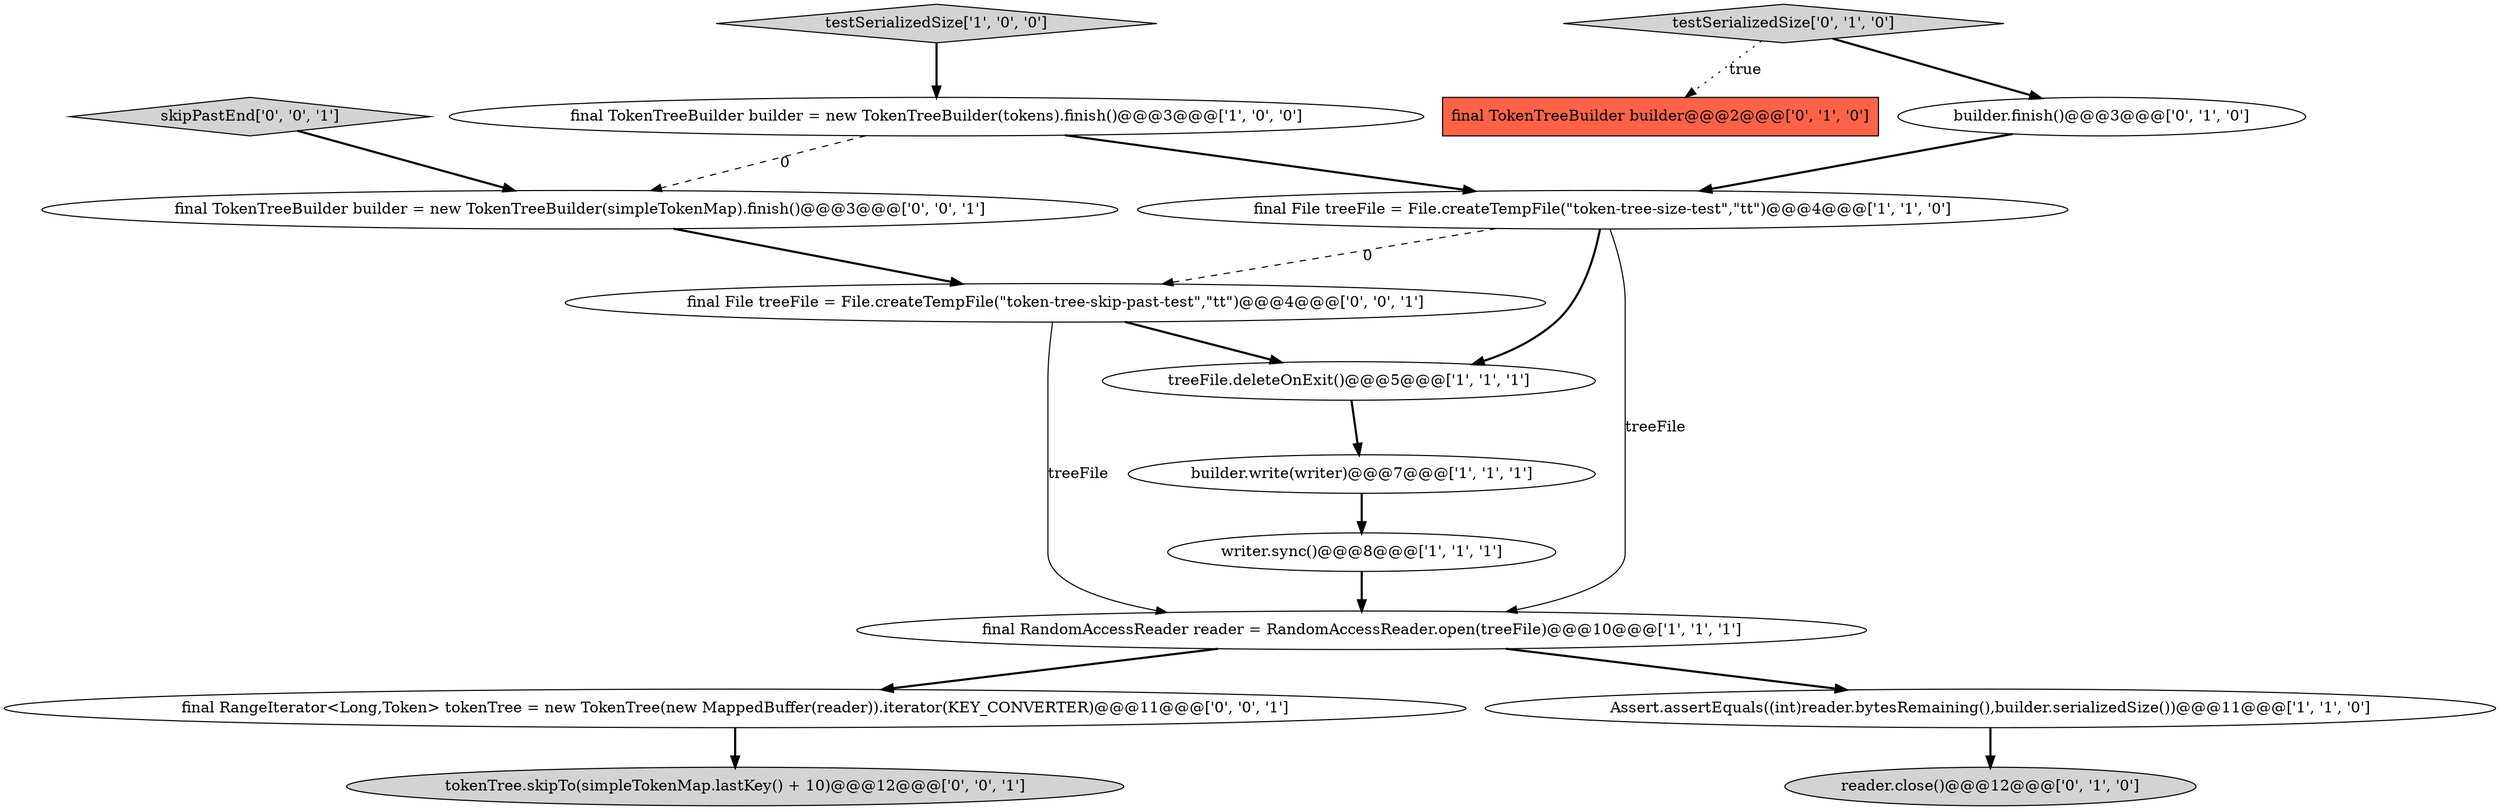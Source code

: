 digraph {
2 [style = filled, label = "builder.write(writer)@@@7@@@['1', '1', '1']", fillcolor = white, shape = ellipse image = "AAA0AAABBB1BBB"];
5 [style = filled, label = "final TokenTreeBuilder builder = new TokenTreeBuilder(tokens).finish()@@@3@@@['1', '0', '0']", fillcolor = white, shape = ellipse image = "AAA0AAABBB1BBB"];
9 [style = filled, label = "final TokenTreeBuilder builder@@@2@@@['0', '1', '0']", fillcolor = tomato, shape = box image = "AAA1AAABBB2BBB"];
4 [style = filled, label = "final File treeFile = File.createTempFile(\"token-tree-size-test\",\"tt\")@@@4@@@['1', '1', '0']", fillcolor = white, shape = ellipse image = "AAA0AAABBB1BBB"];
8 [style = filled, label = "builder.finish()@@@3@@@['0', '1', '0']", fillcolor = white, shape = ellipse image = "AAA0AAABBB2BBB"];
7 [style = filled, label = "testSerializedSize['1', '0', '0']", fillcolor = lightgray, shape = diamond image = "AAA0AAABBB1BBB"];
13 [style = filled, label = "skipPastEnd['0', '0', '1']", fillcolor = lightgray, shape = diamond image = "AAA0AAABBB3BBB"];
11 [style = filled, label = "testSerializedSize['0', '1', '0']", fillcolor = lightgray, shape = diamond image = "AAA0AAABBB2BBB"];
12 [style = filled, label = "tokenTree.skipTo(simpleTokenMap.lastKey() + 10)@@@12@@@['0', '0', '1']", fillcolor = lightgray, shape = ellipse image = "AAA0AAABBB3BBB"];
3 [style = filled, label = "final RandomAccessReader reader = RandomAccessReader.open(treeFile)@@@10@@@['1', '1', '1']", fillcolor = white, shape = ellipse image = "AAA0AAABBB1BBB"];
14 [style = filled, label = "final RangeIterator<Long,Token> tokenTree = new TokenTree(new MappedBuffer(reader)).iterator(KEY_CONVERTER)@@@11@@@['0', '0', '1']", fillcolor = white, shape = ellipse image = "AAA0AAABBB3BBB"];
0 [style = filled, label = "Assert.assertEquals((int)reader.bytesRemaining(),builder.serializedSize())@@@11@@@['1', '1', '0']", fillcolor = white, shape = ellipse image = "AAA0AAABBB1BBB"];
6 [style = filled, label = "writer.sync()@@@8@@@['1', '1', '1']", fillcolor = white, shape = ellipse image = "AAA0AAABBB1BBB"];
10 [style = filled, label = "reader.close()@@@12@@@['0', '1', '0']", fillcolor = lightgray, shape = ellipse image = "AAA1AAABBB2BBB"];
15 [style = filled, label = "final File treeFile = File.createTempFile(\"token-tree-skip-past-test\",\"tt\")@@@4@@@['0', '0', '1']", fillcolor = white, shape = ellipse image = "AAA0AAABBB3BBB"];
1 [style = filled, label = "treeFile.deleteOnExit()@@@5@@@['1', '1', '1']", fillcolor = white, shape = ellipse image = "AAA0AAABBB1BBB"];
16 [style = filled, label = "final TokenTreeBuilder builder = new TokenTreeBuilder(simpleTokenMap).finish()@@@3@@@['0', '0', '1']", fillcolor = white, shape = ellipse image = "AAA0AAABBB3BBB"];
2->6 [style = bold, label=""];
7->5 [style = bold, label=""];
0->10 [style = bold, label=""];
4->3 [style = solid, label="treeFile"];
11->9 [style = dotted, label="true"];
16->15 [style = bold, label=""];
15->3 [style = solid, label="treeFile"];
5->16 [style = dashed, label="0"];
4->15 [style = dashed, label="0"];
3->14 [style = bold, label=""];
14->12 [style = bold, label=""];
15->1 [style = bold, label=""];
11->8 [style = bold, label=""];
13->16 [style = bold, label=""];
3->0 [style = bold, label=""];
8->4 [style = bold, label=""];
6->3 [style = bold, label=""];
1->2 [style = bold, label=""];
5->4 [style = bold, label=""];
4->1 [style = bold, label=""];
}
